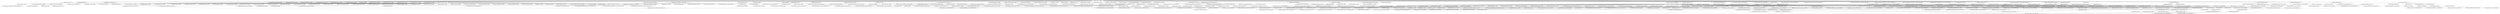 digraph codelibs__fess {
	"org.codelibs.fess:fess:war:15.0.0-SNAPSHOT" -> "org.lastaflute:lasta-di:jar:2.0.0:compile" ; 
	"org.codelibs.fess:fess:war:15.0.0-SNAPSHOT" -> "org.lastaflute:lastaflute:jar:2.0.0:compile" ; 
	"org.codelibs.fess:fess:war:15.0.0-SNAPSHOT" -> "org.lastaflute.html:lasta-taglib:jar:2.0.0:compile" ; 
	"org.codelibs.fess:fess:war:15.0.0-SNAPSHOT" -> "org.dbflute:dbflute-runtime:jar:1.2.9:compile" ; 
	"org.codelibs.fess:fess:war:15.0.0-SNAPSHOT" -> "jakarta.servlet.jsp.jstl:jakarta.servlet.jsp.jstl-api:jar:3.0.0:compile" ; 
	"org.codelibs.fess:fess:war:15.0.0-SNAPSHOT" -> "org.glassfish.web:jakarta.servlet.jsp.jstl:jar:3.0.1:compile" ; 
	"org.codelibs.fess:fess:war:15.0.0-SNAPSHOT" -> "jakarta.transaction:jakarta.transaction-api:jar:2.0.1:compile" ; 
	"org.codelibs.fess:fess:war:15.0.0-SNAPSHOT" -> "org.glassfish.jersey.core:jersey-common:jar:3.1.3:compile" ; 
	"org.codelibs.fess:fess:war:15.0.0-SNAPSHOT" -> "jakarta.activation:jakarta.activation-api:jar:1.2.2:compile" ; 
	"org.codelibs.fess:fess:war:15.0.0-SNAPSHOT" -> "com.sun.activation:jakarta.activation:jar:2.0.1:compile" ; 
	"org.codelibs.fess:fess:war:15.0.0-SNAPSHOT" -> "org.slf4j:slf4j-api:jar:1.7.36:compile" ; 
	"org.codelibs.fess:fess:war:15.0.0-SNAPSHOT" -> "org.apache.logging.log4j:log4j-api:jar:2.21.0:compile" ; 
	"org.codelibs.fess:fess:war:15.0.0-SNAPSHOT" -> "org.apache.logging.log4j:log4j-core:jar:2.21.0:compile" ; 
	"org.codelibs.fess:fess:war:15.0.0-SNAPSHOT" -> "org.apache.logging.log4j:log4j-jcl:jar:2.21.0:compile" ; 
	"org.codelibs.fess:fess:war:15.0.0-SNAPSHOT" -> "org.apache.logging.log4j:log4j-1.2-api:jar:2.21.0:compile" ; 
	"org.codelibs.fess:fess:war:15.0.0-SNAPSHOT" -> "org.apache.logging.log4j:log4j-slf4j-impl:jar:2.21.0:compile" ; 
	"org.codelibs.fess:fess:war:15.0.0-SNAPSHOT" -> "org.apache.logging.log4j:log4j-jul:jar:2.21.0:compile" ; 
	"org.codelibs.fess:fess:war:15.0.0-SNAPSHOT" -> "co.elastic.logging:log4j2-ecs-layout:jar:1.6.0:compile" ; 
	"org.codelibs.fess:fess:war:15.0.0-SNAPSHOT" -> "org.opensearch:opensearch:jar:3.0.0:compile" ; 
	"org.codelibs.fess:fess:war:15.0.0-SNAPSHOT" -> "org.codelibs.opensearch:opensearch-runner:jar:3.0.0.0-SNAPSHOT:compile" ; 
	"org.codelibs.fess:fess:war:15.0.0-SNAPSHOT" -> "org.codelibs.fesen.client:fesen-httpclient:jar:3.0.0-SNAPSHOT:compile" ; 
	"org.codelibs.fess:fess:war:15.0.0-SNAPSHOT" -> "org.ow2.asm:asm:jar:9.8:compile" ; 
	"org.codelibs.fess:fess:war:15.0.0-SNAPSHOT" -> "org.ow2.asm:asm-commons:jar:9.8:compile" ; 
	"org.codelibs.fess:fess:war:15.0.0-SNAPSHOT" -> "org.ow2.asm:asm-util:jar:9.8:compile" ; 
	"org.codelibs.fess:fess:war:15.0.0-SNAPSHOT" -> "com.google.guava:guava:jar:33.4.8-jre:compile" ; 
	"org.codelibs.fess:fess:war:15.0.0-SNAPSHOT" -> "com.google.oauth-client:google-oauth-client:jar:1.36.0:compile" ; 
	"org.codelibs.fess:fess:war:15.0.0-SNAPSHOT" -> "com.google.http-client:google-http-client:jar:1.44.2:compile" ; 
	"org.codelibs.fess:fess:war:15.0.0-SNAPSHOT" -> "com.google.http-client:google-http-client-jackson2:jar:1.44.2:compile" ; 
	"org.codelibs.fess:fess:war:15.0.0-SNAPSHOT" -> "com.google.http-client:google-http-client-xml:jar:1.44.2:compile" ; 
	"org.codelibs.fess:fess:war:15.0.0-SNAPSHOT" -> "org.codelibs:corelib:jar:0.6.0-SNAPSHOT:compile" ; 
	"org.codelibs.fess:fess:war:15.0.0-SNAPSHOT" -> "org.codelibs:sai:jar:0.2.0:compile" ; 
	"org.codelibs.fess:fess:war:15.0.0-SNAPSHOT" -> "org.codelibs:xpp3:jar:1.1.4c.0:compile" ; 
	"org.codelibs.fess:fess:war:15.0.0-SNAPSHOT" -> "org.codelibs:curl4j:jar:1.3.0-SNAPSHOT:compile" ; 
	"org.codelibs.fess:fess:war:15.0.0-SNAPSHOT" -> "org.codelibs:spnego:jar:1.2.0:compile" ; 
	"org.codelibs.fess:fess:war:15.0.0-SNAPSHOT" -> "commons-codec:commons-codec:jar:1.18.0:compile" ; 
	"org.codelibs.fess:fess:war:15.0.0-SNAPSHOT" -> "commons-io:commons-io:jar:2.19.0:compile" ; 
	"org.codelibs.fess:fess:war:15.0.0-SNAPSHOT" -> "org.apache.commons:commons-lang3:jar:3.17.0:compile" ; 
	"org.codelibs.fess:fess:war:15.0.0-SNAPSHOT" -> "com.ibm.icu:icu4j:jar:77.1:compile" ; 
	"org.codelibs.fess:fess:war:15.0.0-SNAPSHOT" -> "org.apache.tika:tika-langdetect-optimaize:jar:3.1.0:compile" ; 
	"org.codelibs.fess:fess:war:15.0.0-SNAPSHOT" -> "com.microsoft.azure:adal4j:jar:1.6.7:compile" ; 
	"org.codelibs.fess:fess:war:15.0.0-SNAPSHOT" -> "io.minio:minio:jar:8.5.17:compile" ; 
	"org.codelibs.fess:fess:war:15.0.0-SNAPSHOT" -> "com.squareup.okhttp3:okhttp:jar:4.12.0:compile" ; 
	"org.codelibs.fess:fess:war:15.0.0-SNAPSHOT" -> "org.codelibs:java-saml:jar:3.0.0-SNAPSHOT:compile" ; 
	"org.codelibs.fess:fess:war:15.0.0-SNAPSHOT" -> "org.bouncycastle:bcprov-jdk18on:jar:1.80:compile (scope not updated to compile)" ; 
	"org.codelibs.fess:fess:war:15.0.0-SNAPSHOT" -> "com.esotericsoftware:kryo:jar:5.6.2:compile" ; 
	"org.codelibs.fess:fess:war:15.0.0-SNAPSHOT" -> "org.codelibs.fess:fess-suggest:jar:15.0.0-SNAPSHOT:compile" ; 
	"org.codelibs.fess:fess:war:15.0.0-SNAPSHOT" -> "org.apache.commons:commons-fileupload2-jakarta-servlet6:jar:2.0.0-M2:compile" ; 
	"org.codelibs.fess:fess:war:15.0.0-SNAPSHOT" -> "org.lastaflute.job:lasta-job:jar:2.0.0:compile" ; 
	"org.codelibs.fess:fess:war:15.0.0-SNAPSHOT" -> "org.dbflute.mail:mailflute:jar:2.0.0:compile" ; 
	"org.codelibs.fess:fess:war:15.0.0-SNAPSHOT" -> "com.orangesignal:orangesignal-csv:jar:2.2.1:compile" ; 
	"org.codelibs.fess:fess:war:15.0.0-SNAPSHOT" -> "org.codelibs.fess:fess-crawler-lasta:jar:15.0.0-SNAPSHOT:compile" ; 
	"org.codelibs.fess:fess:war:15.0.0-SNAPSHOT" -> "org.codelibs.fess:fess-crawler-opensearch:jar:15.0.0-SNAPSHOT:compile" ; 
	"org.codelibs.fess:fess:war:15.0.0-SNAPSHOT" -> "org.codelibs.fess:fess-crawler-playwright:jar:15.0.0-SNAPSHOT:compile" ; 
	"org.codelibs.fess:fess:war:15.0.0-SNAPSHOT" -> "args4j:args4j:jar:2.33:compile" ; 
	"org.codelibs.fess:fess:war:15.0.0-SNAPSHOT" -> "com.fasterxml.jackson.core:jackson-core:jar:2.19.0:compile (scope not updated to compile)" ; 
	"org.codelibs.fess:fess:war:15.0.0-SNAPSHOT" -> "com.fasterxml.jackson.core:jackson-annotations:jar:2.19.0:compile (scope not updated to compile)" ; 
	"org.codelibs.fess:fess:war:15.0.0-SNAPSHOT" -> "com.fasterxml.jackson.core:jackson-databind:jar:2.19.0:compile (scope not updated to compile)" ; 
	"org.codelibs.fess:fess:war:15.0.0-SNAPSHOT" -> "com.fasterxml.jackson.dataformat:jackson-dataformat-cbor:jar:2.19.0:compile (scope not updated to compile)" ; 
	"org.codelibs.fess:fess:war:15.0.0-SNAPSHOT" -> "com.fasterxml.jackson.dataformat:jackson-dataformat-smile:jar:2.19.0:compile (scope not updated to compile)" ; 
	"org.codelibs.fess:fess:war:15.0.0-SNAPSHOT" -> "com.fasterxml.jackson.dataformat:jackson-dataformat-yaml:jar:2.19.0:compile (scope not updated to compile)" ; 
	"org.codelibs.fess:fess:war:15.0.0-SNAPSHOT" -> "com.github.jknack:handlebars:jar:4.4.0:compile" ; 
	"org.codelibs.fess:fess:war:15.0.0-SNAPSHOT" -> "org.dbflute.tomcat:tomcat-boot:jar:2.0.0:provided" ; 
	"org.codelibs.fess:fess:war:15.0.0-SNAPSHOT" -> "org.apache.tomcat.embed:tomcat-embed-core:jar:10.1.40:provided (scope not updated to provided)" ; 
	"org.codelibs.fess:fess:war:15.0.0-SNAPSHOT" -> "org.apache.tomcat.embed:tomcat-embed-jasper:jar:10.1.40:provided" ; 
	"org.codelibs.fess:fess:war:15.0.0-SNAPSHOT" -> "org.apache.groovy:groovy:jar:4.0.26:compile" ; 
	"org.codelibs.fess:fess:war:15.0.0-SNAPSHOT" -> "junit:junit:jar:4.13.2:test" ; 
	"org.codelibs.fess:fess:war:15.0.0-SNAPSHOT" -> "org.junit.jupiter:junit-jupiter-api:jar:5.12.2:test" ; 
	"org.codelibs.fess:fess:war:15.0.0-SNAPSHOT" -> "org.junit.jupiter:junit-jupiter-engine:jar:5.12.2:test" ; 
	"org.codelibs.fess:fess:war:15.0.0-SNAPSHOT" -> "org.junit.vintage:junit-vintage-engine:jar:5.12.2:test" ; 
	"org.codelibs.fess:fess:war:15.0.0-SNAPSHOT" -> "org.dbflute.utflute:utflute-lastaflute:jar:2.0.0:test" ; 
	"org.codelibs.fess:fess:war:15.0.0-SNAPSHOT" -> "io.rest-assured:rest-assured:jar:5.5.0:test" ; 
	"org.lastaflute:lasta-di:jar:2.0.0:compile" -> "org.javassist:javassist:jar:3.30.2-GA:compile" ; 
	"org.lastaflute:lasta-di:jar:2.0.0:compile" -> "(org.slf4j:slf4j-api:jar:1.7.36:compile - omitted for duplicate)" ; 
	"org.lastaflute:lastaflute:jar:2.0.0:compile" -> "(org.dbflute:dbflute-runtime:jar:1.2.8:compile - omitted for conflict with 1.2.9)" ; 
	"org.lastaflute:lastaflute:jar:2.0.0:compile" -> "(org.lastaflute:lasta-di:jar:2.0.0:compile - omitted for duplicate)" ; 
	"org.lastaflute:lastaflute:jar:2.0.0:compile" -> "org.hibernate.validator:hibernate-validator:jar:8.0.1.Final:compile" ; 
	"org.lastaflute:lastaflute:jar:2.0.0:compile" -> "com.google.code.gson:gson:jar:2.11.0:compile" ; 
	"org.lastaflute:lastaflute:jar:2.0.0:compile" -> "(org.dbflute.mail:mailflute:jar:2.0.0:compile - omitted for duplicate)" ; 
	"org.hibernate.validator:hibernate-validator:jar:8.0.1.Final:compile" -> "jakarta.validation:jakarta.validation-api:jar:3.0.2:compile" ; 
	"org.hibernate.validator:hibernate-validator:jar:8.0.1.Final:compile" -> "org.jboss.logging:jboss-logging:jar:3.4.3.Final:compile" ; 
	"org.hibernate.validator:hibernate-validator:jar:8.0.1.Final:compile" -> "com.fasterxml:classmate:jar:1.5.1:compile" ; 
	"com.google.code.gson:gson:jar:2.11.0:compile" -> "(com.google.errorprone:error_prone_annotations:jar:2.27.0:compile - omitted for conflict with 2.23.0)" ; 
	"org.lastaflute.html:lasta-taglib:jar:2.0.0:compile" -> "(org.lastaflute:lastaflute:jar:2.0.0:compile - omitted for duplicate)" ; 
	"org.dbflute:dbflute-runtime:jar:1.2.9:compile" -> "(org.slf4j:slf4j-api:jar:1.7.12:compile - omitted for conflict with 1.7.36)" ; 
	"org.glassfish.jersey.core:jersey-common:jar:3.1.3:compile" -> "jakarta.ws.rs:jakarta.ws.rs-api:jar:3.1.0:compile" ; 
	"org.glassfish.jersey.core:jersey-common:jar:3.1.3:compile" -> "jakarta.inject:jakarta.inject-api:jar:2.0.1:compile" ; 
	"org.glassfish.jersey.core:jersey-common:jar:3.1.3:compile" -> "org.glassfish.hk2:osgi-resource-locator:jar:1.0.3:compile" ; 
	"org.apache.logging.log4j:log4j-core:jar:2.21.0:compile" -> "(org.apache.logging.log4j:log4j-api:jar:2.21.0:compile - omitted for duplicate)" ; 
	"org.apache.logging.log4j:log4j-jcl:jar:2.21.0:compile" -> "(org.apache.logging.log4j:log4j-api:jar:2.21.0:compile - omitted for duplicate)" ; 
	"org.apache.logging.log4j:log4j-jcl:jar:2.21.0:compile" -> "commons-logging:commons-logging:jar:1.2:compile" ; 
	"org.apache.logging.log4j:log4j-1.2-api:jar:2.21.0:compile" -> "(org.apache.logging.log4j:log4j-api:jar:2.21.0:compile - omitted for duplicate)" ; 
	"org.apache.logging.log4j:log4j-slf4j-impl:jar:2.21.0:compile" -> "(org.apache.logging.log4j:log4j-api:jar:2.21.0:compile - omitted for duplicate)" ; 
	"org.apache.logging.log4j:log4j-slf4j-impl:jar:2.21.0:compile" -> "(org.slf4j:slf4j-api:jar:1.7.25:compile - omitted for conflict with 1.7.36)" ; 
	"org.apache.logging.log4j:log4j-slf4j-impl:jar:2.21.0:compile" -> "(org.apache.logging.log4j:log4j-core:jar:2.21.0:runtime - omitted for duplicate)" ; 
	"org.apache.logging.log4j:log4j-jul:jar:2.21.0:compile" -> "(org.apache.logging.log4j:log4j-api:jar:2.21.0:compile - omitted for duplicate)" ; 
	"co.elastic.logging:log4j2-ecs-layout:jar:1.6.0:compile" -> "co.elastic.logging:ecs-logging-core:jar:1.6.0:compile" ; 
	"org.opensearch:opensearch:jar:3.0.0:compile" -> "org.opensearch:opensearch-common:jar:3.0.0:compile" ; 
	"org.opensearch:opensearch:jar:3.0.0:compile" -> "org.opensearch:opensearch-core:jar:3.0.0:compile" ; 
	"org.opensearch:opensearch:jar:3.0.0:compile" -> "org.opensearch:opensearch-compress:jar:3.0.0:compile" ; 
	"org.opensearch:opensearch:jar:3.0.0:compile" -> "org.opensearch:opensearch-secure-sm:jar:3.0.0:compile" ; 
	"org.opensearch:opensearch:jar:3.0.0:compile" -> "org.opensearch:opensearch-x-content:jar:3.0.0:compile" ; 
	"org.opensearch:opensearch:jar:3.0.0:compile" -> "org.opensearch:opensearch-geo:jar:3.0.0:compile" ; 
	"org.opensearch:opensearch:jar:3.0.0:compile" -> "org.opensearch:opensearch-telemetry:jar:3.0.0:compile" ; 
	"org.opensearch:opensearch:jar:3.0.0:compile" -> "org.opensearch:opensearch-task-commons:jar:3.0.0:compile" ; 
	"org.opensearch:opensearch:jar:3.0.0:compile" -> "org.apache.lucene:lucene-core:jar:10.1.0:compile" ; 
	"org.opensearch:opensearch:jar:3.0.0:compile" -> "org.apache.lucene:lucene-analysis-common:jar:10.1.0:compile" ; 
	"org.opensearch:opensearch:jar:3.0.0:compile" -> "org.apache.lucene:lucene-backward-codecs:jar:10.1.0:compile" ; 
	"org.opensearch:opensearch:jar:3.0.0:compile" -> "org.apache.lucene:lucene-grouping:jar:10.1.0:compile" ; 
	"org.opensearch:opensearch:jar:3.0.0:compile" -> "org.apache.lucene:lucene-highlighter:jar:10.1.0:compile" ; 
	"org.opensearch:opensearch:jar:3.0.0:compile" -> "org.apache.lucene:lucene-join:jar:10.1.0:compile" ; 
	"org.opensearch:opensearch:jar:3.0.0:compile" -> "org.apache.lucene:lucene-memory:jar:10.1.0:compile" ; 
	"org.opensearch:opensearch:jar:3.0.0:compile" -> "org.apache.lucene:lucene-misc:jar:10.1.0:compile" ; 
	"org.opensearch:opensearch:jar:3.0.0:compile" -> "org.apache.lucene:lucene-queries:jar:10.1.0:compile" ; 
	"org.opensearch:opensearch:jar:3.0.0:compile" -> "org.apache.lucene:lucene-queryparser:jar:10.1.0:compile" ; 
	"org.opensearch:opensearch:jar:3.0.0:compile" -> "org.apache.lucene:lucene-sandbox:jar:10.1.0:compile" ; 
	"org.opensearch:opensearch:jar:3.0.0:compile" -> "org.apache.lucene:lucene-spatial-extras:jar:10.1.0:compile" ; 
	"org.opensearch:opensearch:jar:3.0.0:compile" -> "org.apache.lucene:lucene-spatial3d:jar:10.1.0:compile" ; 
	"org.opensearch:opensearch:jar:3.0.0:compile" -> "org.apache.lucene:lucene-suggest:jar:10.1.0:compile" ; 
	"org.opensearch:opensearch:jar:3.0.0:compile" -> "org.opensearch:opensearch-cli:jar:3.0.0:compile" ; 
	"org.opensearch:opensearch:jar:3.0.0:compile" -> "joda-time:joda-time:jar:2.12.7:compile" ; 
	"org.opensearch:opensearch:jar:3.0.0:compile" -> "com.tdunning:t-digest:jar:3.3:compile" ; 
	"org.opensearch:opensearch:jar:3.0.0:compile" -> "org.hdrhistogram:HdrHistogram:jar:2.2.2:compile" ; 
	"org.opensearch:opensearch:jar:3.0.0:compile" -> "(org.apache.logging.log4j:log4j-api:jar:2.21.0:compile - omitted for duplicate)" ; 
	"org.opensearch:opensearch:jar:3.0.0:compile" -> "(org.apache.logging.log4j:log4j-jul:jar:2.21.0:compile - omitted for duplicate)" ; 
	"org.opensearch:opensearch:jar:3.0.0:compile" -> "net.java.dev.jna:jna:jar:5.16.0:compile" ; 
	"org.opensearch:opensearch:jar:3.0.0:compile" -> "com.jcraft:jzlib:jar:1.1.3:compile" ; 
	"org.opensearch:opensearch:jar:3.0.0:compile" -> "io.projectreactor:reactor-core:jar:3.5.20:compile" ; 
	"org.opensearch:opensearch:jar:3.0.0:compile" -> "org.reactivestreams:reactive-streams:jar:1.0.4:compile" ; 
	"org.opensearch:opensearch:jar:3.0.0:compile" -> "com.google.protobuf:protobuf-java:jar:3.25.5:compile" ; 
	"org.opensearch:opensearch:jar:3.0.0:compile" -> "org.roaringbitmap:RoaringBitmap:jar:1.3.0:compile" ; 
	"org.opensearch:opensearch-core:jar:3.0.0:compile" -> "(org.opensearch:opensearch-common:jar:3.0.0:compile - omitted for duplicate)" ; 
	"org.opensearch:opensearch-core:jar:3.0.0:compile" -> "(com.fasterxml.jackson.core:jackson-core:jar:2.18.2:compile - omitted for conflict with 2.19.0)" ; 
	"org.opensearch:opensearch-core:jar:3.0.0:compile" -> "(org.apache.lucene:lucene-core:jar:10.1.0:compile - omitted for duplicate)" ; 
	"org.opensearch:opensearch-core:jar:3.0.0:compile" -> "(org.apache.logging.log4j:log4j-api:jar:2.21.0:compile - omitted for duplicate)" ; 
	"org.opensearch:opensearch-compress:jar:3.0.0:compile" -> "(org.opensearch:opensearch-common:jar:3.0.0:compile - omitted for duplicate)" ; 
	"org.opensearch:opensearch-compress:jar:3.0.0:compile" -> "(org.opensearch:opensearch-core:jar:3.0.0:compile - omitted for duplicate)" ; 
	"org.opensearch:opensearch-compress:jar:3.0.0:compile" -> "com.github.luben:zstd-jni:jar:1.5.6-1:compile" ; 
	"org.opensearch:opensearch-secure-sm:jar:3.0.0:compile" -> "org.opensearch:opensearch-agent-policy:jar:3.0.0:compile" ; 
	"org.opensearch:opensearch-x-content:jar:3.0.0:compile" -> "(org.opensearch:opensearch-common:jar:3.0.0:compile - omitted for duplicate)" ; 
	"org.opensearch:opensearch-x-content:jar:3.0.0:compile" -> "(org.opensearch:opensearch-core:jar:3.0.0:compile - omitted for duplicate)" ; 
	"org.opensearch:opensearch-x-content:jar:3.0.0:compile" -> "(org.yaml:snakeyaml:jar:2.1:compile - omitted for conflict with 2.4)" ; 
	"org.opensearch:opensearch-x-content:jar:3.0.0:compile" -> "(com.fasterxml.jackson.core:jackson-core:jar:2.18.2:compile - omitted for conflict with 2.19.0)" ; 
	"org.opensearch:opensearch-x-content:jar:3.0.0:compile" -> "(com.fasterxml.jackson.dataformat:jackson-dataformat-smile:jar:2.18.2:compile - omitted for conflict with 2.19.0)" ; 
	"org.opensearch:opensearch-x-content:jar:3.0.0:compile" -> "(com.fasterxml.jackson.dataformat:jackson-dataformat-yaml:jar:2.18.2:compile - omitted for conflict with 2.19.0)" ; 
	"org.opensearch:opensearch-x-content:jar:3.0.0:compile" -> "(com.fasterxml.jackson.dataformat:jackson-dataformat-cbor:jar:2.18.2:compile - omitted for conflict with 2.19.0)" ; 
	"org.opensearch:opensearch-telemetry:jar:3.0.0:compile" -> "(org.opensearch:opensearch-common:jar:3.0.0:compile - omitted for duplicate)" ; 
	"org.opensearch:opensearch-task-commons:jar:3.0.0:compile" -> "(org.opensearch:opensearch-common:jar:3.0.0:compile - omitted for duplicate)" ; 
	"org.opensearch:opensearch-cli:jar:3.0.0:compile" -> "net.sf.jopt-simple:jopt-simple:jar:5.0.4:compile" ; 
	"org.opensearch:opensearch-cli:jar:3.0.0:compile" -> "(org.opensearch:opensearch-common:jar:3.0.0:compile - omitted for duplicate)" ; 
	"org.codelibs.opensearch:opensearch-runner:jar:3.0.0.0-SNAPSHOT:compile" -> "(org.opensearch:opensearch:jar:3.0.0:compile - omitted for duplicate)" ; 
	"org.codelibs.opensearch:opensearch-runner:jar:3.0.0.0-SNAPSHOT:compile" -> "org.opensearch:opensearch-plugin-classloader:jar:3.0.0:compile" ; 
	"org.codelibs.opensearch:opensearch-runner:jar:3.0.0.0-SNAPSHOT:compile" -> "(args4j:args4j:jar:2.33:compile - omitted for duplicate)" ; 
	"org.codelibs.opensearch:opensearch-runner:jar:3.0.0.0-SNAPSHOT:compile" -> "(org.apache.logging.log4j:log4j-api:jar:2.21.0:compile - omitted for duplicate)" ; 
	"org.codelibs.opensearch:opensearch-runner:jar:3.0.0.0-SNAPSHOT:compile" -> "(org.apache.logging.log4j:log4j-core:jar:2.21.0:compile - omitted for duplicate)" ; 
	"org.codelibs.opensearch:opensearch-runner:jar:3.0.0.0-SNAPSHOT:compile" -> "(org.codelibs:curl4j:jar:1.2.8:compile - omitted for conflict with 1.3.0-SNAPSHOT)" ; 
	"org.codelibs.opensearch:opensearch-runner:jar:3.0.0.0-SNAPSHOT:compile" -> "org.locationtech.jts:jts-core:jar:1.15.0:compile" ; 
	"org.codelibs.opensearch:opensearch-runner:jar:3.0.0.0-SNAPSHOT:compile" -> "org.locationtech.spatial4j:spatial4j:jar:0.7:compile" ; 
	"org.codelibs.fesen.client:fesen-httpclient:jar:3.0.0-SNAPSHOT:compile" -> "(org.opensearch:opensearch:jar:3.0.0:compile - omitted for duplicate)" ; 
	"org.codelibs.fesen.client:fesen-httpclient:jar:3.0.0-SNAPSHOT:compile" -> "(org.codelibs:curl4j:jar:1.2.8:compile - omitted for conflict with 1.3.0-SNAPSHOT)" ; 
	"org.ow2.asm:asm-commons:jar:9.8:compile" -> "(org.ow2.asm:asm:jar:9.8:compile - omitted for duplicate)" ; 
	"org.ow2.asm:asm-commons:jar:9.8:compile" -> "org.ow2.asm:asm-tree:jar:9.8:compile" ; 
	"org.ow2.asm:asm-tree:jar:9.8:compile" -> "(org.ow2.asm:asm:jar:9.8:compile - omitted for duplicate)" ; 
	"org.ow2.asm:asm-util:jar:9.8:compile" -> "(org.ow2.asm:asm:jar:9.8:compile - omitted for duplicate)" ; 
	"org.ow2.asm:asm-util:jar:9.8:compile" -> "(org.ow2.asm:asm-tree:jar:9.8:compile - omitted for duplicate)" ; 
	"org.ow2.asm:asm-util:jar:9.8:compile" -> "org.ow2.asm:asm-analysis:jar:9.8:compile" ; 
	"org.ow2.asm:asm-analysis:jar:9.8:compile" -> "(org.ow2.asm:asm-tree:jar:9.8:compile - omitted for duplicate)" ; 
	"com.google.guava:guava:jar:33.4.8-jre:compile" -> "com.google.guava:failureaccess:jar:1.0.3:compile" ; 
	"com.google.guava:guava:jar:33.4.8-jre:compile" -> "com.google.guava:listenablefuture:jar:9999.0-empty-to-avoid-conflict-with-guava:compile" ; 
	"com.google.oauth-client:google-oauth-client:jar:1.36.0:compile" -> "(com.google.http-client:google-http-client:jar:1.43.3:compile - omitted for conflict with 1.44.2)" ; 
	"com.google.oauth-client:google-oauth-client:jar:1.36.0:compile" -> "com.google.http-client:google-http-client-gson:jar:1.43.3:compile" ; 
	"com.google.oauth-client:google-oauth-client:jar:1.36.0:compile" -> "(com.google.guava:guava:jar:31.1-android:compile - omitted for conflict with 33.4.8-jre)" ; 
	"com.google.http-client:google-http-client-gson:jar:1.43.3:compile" -> "(com.google.http-client:google-http-client:jar:1.43.3:compile - omitted for conflict with 1.44.2)" ; 
	"com.google.http-client:google-http-client-gson:jar:1.43.3:compile" -> "(com.google.code.gson:gson:jar:2.10.1:compile - omitted for conflict with 2.11.0)" ; 
	"com.google.http-client:google-http-client:jar:1.44.2:compile" -> "com.google.code.findbugs:jsr305:jar:3.0.2:compile" ; 
	"com.google.http-client:google-http-client:jar:1.44.2:compile" -> "com.google.errorprone:error_prone_annotations:jar:2.23.0:compile" ; 
	"com.google.http-client:google-http-client:jar:1.44.2:compile" -> "(com.google.guava:guava:jar:30.1.1-android:compile - omitted for conflict with 33.4.8-jre)" ; 
	"com.google.http-client:google-http-client:jar:1.44.2:compile" -> "com.google.j2objc:j2objc-annotations:jar:2.8:compile" ; 
	"com.google.http-client:google-http-client:jar:1.44.2:compile" -> "io.grpc:grpc-context:jar:1.60.1:compile" ; 
	"com.google.http-client:google-http-client:jar:1.44.2:compile" -> "io.opencensus:opencensus-api:jar:0.31.1:compile" ; 
	"com.google.http-client:google-http-client:jar:1.44.2:compile" -> "io.opencensus:opencensus-contrib-http-util:jar:0.31.1:compile" ; 
	"io.grpc:grpc-context:jar:1.60.1:compile" -> "io.grpc:grpc-api:jar:1.60.1:runtime" ; 
	"io.opencensus:opencensus-api:jar:0.31.1:compile" -> "(io.grpc:grpc-context:jar:1.27.2:compile - omitted for conflict with 1.60.1)" ; 
	"io.opencensus:opencensus-contrib-http-util:jar:0.31.1:compile" -> "(io.opencensus:opencensus-api:jar:0.31.1:compile - omitted for duplicate)" ; 
	"io.opencensus:opencensus-contrib-http-util:jar:0.31.1:compile" -> "(com.google.guava:guava:jar:29.0-android:compile - omitted for conflict with 33.4.8-jre)" ; 
	"com.google.http-client:google-http-client-jackson2:jar:1.44.2:compile" -> "(com.google.http-client:google-http-client:jar:1.44.2:compile - omitted for duplicate)" ; 
	"com.google.http-client:google-http-client-jackson2:jar:1.44.2:compile" -> "(com.fasterxml.jackson.core:jackson-core:jar:2.14.2:compile - omitted for conflict with 2.19.0)" ; 
	"com.google.http-client:google-http-client-xml:jar:1.44.2:compile" -> "(com.google.http-client:google-http-client:jar:1.44.2:compile - omitted for duplicate)" ; 
	"org.codelibs:sai:jar:0.2.0:compile" -> "(org.ow2.asm:asm-commons:jar:7.1:compile - omitted for conflict with 9.8)" ; 
	"org.codelibs:sai:jar:0.2.0:compile" -> "(org.ow2.asm:asm-util:jar:7.1:compile - omitted for conflict with 9.8)" ; 
	"org.codelibs:curl4j:jar:1.3.0-SNAPSHOT:compile" -> "(commons-io:commons-io:jar:2.19.0:compile - omitted for duplicate)" ; 
	"org.apache.tika:tika-langdetect-optimaize:jar:3.1.0:compile" -> "com.optimaize.languagedetector:language-detector:jar:0.6:compile" ; 
	"org.apache.tika:tika-langdetect-optimaize:jar:3.1.0:compile" -> "org.jetbrains:annotations:jar:26.0.2:compile" ; 
	"com.optimaize.languagedetector:language-detector:jar:0.6:compile" -> "net.arnx:jsonic:jar:1.2.11:compile" ; 
	"com.optimaize.languagedetector:language-detector:jar:0.6:compile" -> "(com.google.guava:guava:jar:18.0:compile - omitted for conflict with 33.4.8-jre)" ; 
	"com.optimaize.languagedetector:language-detector:jar:0.6:compile" -> "(org.slf4j:slf4j-api:jar:1.7.6:compile - omitted for conflict with 1.7.36)" ; 
	"com.microsoft.azure:adal4j:jar:1.6.7:compile" -> "com.nimbusds:oauth2-oidc-sdk:jar:9.4:compile" ; 
	"com.microsoft.azure:adal4j:jar:1.6.7:compile" -> "(com.google.code.gson:gson:jar:2.8.0:compile - omitted for conflict with 2.11.0)" ; 
	"com.microsoft.azure:adal4j:jar:1.6.7:compile" -> "(org.slf4j:slf4j-api:jar:1.7.21:compile - omitted for conflict with 1.7.36)" ; 
	"com.microsoft.azure:adal4j:jar:1.6.7:compile" -> "(commons-codec:commons-codec:jar:1.14:compile - omitted for conflict with 1.18.0)" ; 
	"com.microsoft.azure:adal4j:jar:1.6.7:compile" -> "(org.apache.commons:commons-lang3:jar:3.5:compile - omitted for conflict with 3.17.0)" ; 
	"com.nimbusds:oauth2-oidc-sdk:jar:9.4:compile" -> "com.nimbusds:content-type:jar:2.1:compile" ; 
	"com.nimbusds:oauth2-oidc-sdk:jar:9.4:compile" -> "net.minidev:json-smart:jar:2.4.2:compile" ; 
	"com.nimbusds:oauth2-oidc-sdk:jar:9.4:compile" -> "com.nimbusds:lang-tag:jar:1.5:compile" ; 
	"com.nimbusds:oauth2-oidc-sdk:jar:9.4:compile" -> "com.nimbusds:nimbus-jose-jwt:jar:9.8.1:compile" ; 
	"net.minidev:json-smart:jar:2.4.2:compile" -> "net.minidev:accessors-smart:jar:2.4.2:compile" ; 
	"net.minidev:accessors-smart:jar:2.4.2:compile" -> "(org.ow2.asm:asm:jar:8.0.1:compile - omitted for conflict with 9.8)" ; 
	"io.minio:minio:jar:8.5.17:compile" -> "com.carrotsearch.thirdparty:simple-xml-safe:jar:2.7.1:compile" ; 
	"io.minio:minio:jar:8.5.17:compile" -> "(com.google.guava:guava:jar:33.3.1-jre:compile - omitted for conflict with 33.4.8-jre)" ; 
	"io.minio:minio:jar:8.5.17:compile" -> "(com.squareup.okhttp3:okhttp:jar:4.12.0:compile - omitted for duplicate)" ; 
	"io.minio:minio:jar:8.5.17:compile" -> "(com.fasterxml.jackson.core:jackson-annotations:jar:2.18.0:compile - omitted for conflict with 2.19.0)" ; 
	"io.minio:minio:jar:8.5.17:compile" -> "(com.fasterxml.jackson.core:jackson-core:jar:2.18.0:compile - omitted for conflict with 2.19.0)" ; 
	"io.minio:minio:jar:8.5.17:compile" -> "(com.fasterxml.jackson.core:jackson-databind:jar:2.18.0:compile - omitted for conflict with 2.19.0)" ; 
	"io.minio:minio:jar:8.5.17:compile" -> "(org.bouncycastle:bcprov-jdk18on:jar:1.78.1:compile - omitted for conflict with 1.80)" ; 
	"io.minio:minio:jar:8.5.17:compile" -> "org.apache.commons:commons-compress:jar:1.27.1:compile" ; 
	"io.minio:minio:jar:8.5.17:compile" -> "(commons-codec:commons-codec:jar:1.17.1:compile - omitted for conflict with 1.18.0)" ; 
	"io.minio:minio:jar:8.5.17:compile" -> "org.xerial.snappy:snappy-java:jar:1.1.10.7:compile" ; 
	"org.apache.commons:commons-compress:jar:1.27.1:compile" -> "(commons-codec:commons-codec:jar:1.17.1:compile - omitted for conflict with 1.18.0)" ; 
	"org.apache.commons:commons-compress:jar:1.27.1:compile" -> "(commons-io:commons-io:jar:2.16.1:compile - omitted for conflict with 2.19.0)" ; 
	"org.apache.commons:commons-compress:jar:1.27.1:compile" -> "(org.apache.commons:commons-lang3:jar:3.16.0:compile - omitted for conflict with 3.17.0)" ; 
	"com.squareup.okhttp3:okhttp:jar:4.12.0:compile" -> "com.squareup.okio:okio:jar:3.6.0:compile" ; 
	"com.squareup.okhttp3:okhttp:jar:4.12.0:compile" -> "org.jetbrains.kotlin:kotlin-stdlib-jdk8:jar:1.8.21:compile" ; 
	"com.squareup.okio:okio:jar:3.6.0:compile" -> "com.squareup.okio:okio-jvm:jar:3.6.0:compile" ; 
	"com.squareup.okio:okio-jvm:jar:3.6.0:compile" -> "(org.jetbrains.kotlin:kotlin-stdlib-jdk8:jar:1.9.10:compile - omitted for conflict with 1.8.21)" ; 
	"com.squareup.okio:okio-jvm:jar:3.6.0:compile" -> "org.jetbrains.kotlin:kotlin-stdlib-common:jar:1.9.10:compile" ; 
	"org.jetbrains.kotlin:kotlin-stdlib-jdk8:jar:1.8.21:compile" -> "org.jetbrains.kotlin:kotlin-stdlib:jar:1.8.21:compile" ; 
	"org.jetbrains.kotlin:kotlin-stdlib-jdk8:jar:1.8.21:compile" -> "org.jetbrains.kotlin:kotlin-stdlib-jdk7:jar:1.8.21:compile" ; 
	"org.jetbrains.kotlin:kotlin-stdlib:jar:1.8.21:compile" -> "(org.jetbrains.kotlin:kotlin-stdlib-common:jar:1.8.21:compile - omitted for conflict with 1.9.10)" ; 
	"org.jetbrains.kotlin:kotlin-stdlib:jar:1.8.21:compile" -> "(org.jetbrains:annotations:jar:13.0:compile - omitted for conflict with 26.0.2)" ; 
	"org.jetbrains.kotlin:kotlin-stdlib-jdk7:jar:1.8.21:compile" -> "(org.jetbrains.kotlin:kotlin-stdlib:jar:1.8.21:compile - omitted for duplicate)" ; 
	"org.codelibs:java-saml:jar:3.0.0-SNAPSHOT:compile" -> "org.codelibs:java-saml-core:jar:3.0.0-SNAPSHOT:compile" ; 
	"org.codelibs:java-saml:jar:3.0.0-SNAPSHOT:compile" -> "(org.slf4j:slf4j-api:jar:1.7.36:compile - omitted for duplicate)" ; 
	"org.codelibs:java-saml:jar:3.0.0-SNAPSHOT:compile" -> "(org.codelibs:corelib:jar:0.5.5:compile - omitted for conflict with 0.6.0-SNAPSHOT)" ; 
	"org.codelibs:java-saml:jar:3.0.0-SNAPSHOT:compile" -> "org.apache.commons:commons-text:jar:1.11.0:compile" ; 
	"org.codelibs:java-saml:jar:3.0.0-SNAPSHOT:compile" -> "org.apache.santuario:xmlsec:jar:3.0.2:compile" ; 
	"org.codelibs:java-saml:jar:3.0.0-SNAPSHOT:compile" -> "(commons-codec:commons-codec:jar:1.16.0:compile - omitted for conflict with 1.18.0)" ; 
	"org.codelibs:java-saml-core:jar:3.0.0-SNAPSHOT:compile" -> "(org.slf4j:slf4j-api:jar:1.7.36:compile - omitted for duplicate)" ; 
	"org.codelibs:java-saml-core:jar:3.0.0-SNAPSHOT:compile" -> "(org.codelibs:corelib:jar:0.5.5:compile - omitted for conflict with 0.6.0-SNAPSHOT)" ; 
	"org.codelibs:java-saml-core:jar:3.0.0-SNAPSHOT:compile" -> "(org.apache.commons:commons-text:jar:1.11.0:compile - omitted for duplicate)" ; 
	"org.codelibs:java-saml-core:jar:3.0.0-SNAPSHOT:compile" -> "(org.apache.santuario:xmlsec:jar:4.0.1:compile - omitted for conflict with 3.0.2)" ; 
	"org.codelibs:java-saml-core:jar:3.0.0-SNAPSHOT:compile" -> "(commons-codec:commons-codec:jar:1.16.0:compile - omitted for conflict with 1.18.0)" ; 
	"org.apache.commons:commons-text:jar:1.11.0:compile" -> "(org.apache.commons:commons-lang3:jar:3.13.0:compile - omitted for conflict with 3.17.0)" ; 
	"org.apache.santuario:xmlsec:jar:3.0.2:compile" -> "(org.slf4j:slf4j-api:jar:2.0.7:compile - omitted for conflict with 1.7.36)" ; 
	"org.apache.santuario:xmlsec:jar:3.0.2:compile" -> "(commons-codec:commons-codec:jar:1.15:compile - omitted for conflict with 1.18.0)" ; 
	"org.apache.santuario:xmlsec:jar:3.0.2:compile" -> "com.fasterxml.woodstox:woodstox-core:jar:6.5.0:runtime" ; 
	"com.fasterxml.woodstox:woodstox-core:jar:6.5.0:runtime" -> "org.codehaus.woodstox:stax2-api:jar:4.2.1:runtime" ; 
	"com.esotericsoftware:kryo:jar:5.6.2:compile" -> "com.esotericsoftware:reflectasm:jar:1.11.9:compile" ; 
	"com.esotericsoftware:kryo:jar:5.6.2:compile" -> "org.objenesis:objenesis:jar:3.4:compile" ; 
	"com.esotericsoftware:kryo:jar:5.6.2:compile" -> "com.esotericsoftware:minlog:jar:1.3.1:compile" ; 
	"org.codelibs.fess:fess-suggest:jar:15.0.0-SNAPSHOT:compile" -> "(com.ibm.icu:icu4j:jar:77.1:compile - omitted for duplicate)" ; 
	"org.codelibs.fess:fess-suggest:jar:15.0.0-SNAPSHOT:compile" -> "(org.codelibs:corelib:jar:0.6.0-SNAPSHOT:compile - omitted for duplicate)" ; 
	"org.apache.commons:commons-fileupload2-jakarta-servlet6:jar:2.0.0-M2:compile" -> "org.apache.commons:commons-fileupload2-core:jar:2.0.0-M2:compile" ; 
	"org.apache.commons:commons-fileupload2-jakarta-servlet6:jar:2.0.0-M2:compile" -> "(commons-io:commons-io:jar:2.15.1:compile - omitted for conflict with 2.19.0)" ; 
	"org.apache.commons:commons-fileupload2-core:jar:2.0.0-M2:compile" -> "(commons-io:commons-io:jar:2.15.1:compile - omitted for conflict with 2.19.0)" ; 
	"org.lastaflute.job:lasta-job:jar:2.0.0:compile" -> "(org.lastaflute:lastaflute:jar:2.0.0:compile - omitted for duplicate)" ; 
	"org.lastaflute.job:lasta-job:jar:2.0.0:compile" -> "it.sauronsoftware.cron4j:cron4j:jar:2.2.5:compile" ; 
	"org.dbflute.mail:mailflute:jar:2.0.0:compile" -> "(org.dbflute:dbflute-runtime:jar:1.2.8:compile - omitted for conflict with 1.2.9)" ; 
	"org.dbflute.mail:mailflute:jar:2.0.0:compile" -> "com.sun.mail:jakarta.mail:jar:2.0.1:compile" ; 
	"com.sun.mail:jakarta.mail:jar:2.0.1:compile" -> "(com.sun.activation:jakarta.activation:jar:2.0.1:compile - omitted for duplicate)" ; 
	"org.codelibs.fess:fess-crawler-lasta:jar:15.0.0-SNAPSHOT:compile" -> "org.codelibs.fess:fess-crawler:jar:15.0.0-SNAPSHOT:compile" ; 
	"org.codelibs.fess:fess-crawler-lasta:jar:15.0.0-SNAPSHOT:compile" -> "(org.lastaflute:lasta-di:jar:2.0.0:compile - omitted for duplicate)" ; 
	"org.codelibs.fess:fess-crawler-lasta:jar:15.0.0-SNAPSHOT:compile" -> "(org.codelibs:sai:jar:0.2.0:compile - omitted for duplicate)" ; 
	"org.codelibs.fess:fess-crawler:jar:15.0.0-SNAPSHOT:compile" -> "(org.codelibs:corelib:jar:0.6.0-SNAPSHOT:compile - omitted for duplicate)" ; 
	"org.codelibs.fess:fess-crawler:jar:15.0.0-SNAPSHOT:compile" -> "(commons-codec:commons-codec:jar:1.18.0:compile - omitted for duplicate)" ; 
	"org.codelibs.fess:fess-crawler:jar:15.0.0-SNAPSHOT:compile" -> "(commons-io:commons-io:jar:2.19.0:compile - omitted for duplicate)" ; 
	"org.codelibs.fess:fess-crawler:jar:15.0.0-SNAPSHOT:compile" -> "(org.apache.commons:commons-lang3:jar:3.17.0:compile - omitted for duplicate)" ; 
	"org.codelibs.fess:fess-crawler:jar:15.0.0-SNAPSHOT:compile" -> "(org.apache.commons:commons-text:jar:1.13.1:compile - omitted for conflict with 1.11.0)" ; 
	"org.codelibs.fess:fess-crawler:jar:15.0.0-SNAPSHOT:compile" -> "commons-net:commons-net:jar:3.11.1:compile" ; 
	"org.codelibs.fess:fess-crawler:jar:15.0.0-SNAPSHOT:compile" -> "(org.apache.commons:commons-pool2:jar:2.12.1:compile - omitted for duplicate)" ; 
	"org.codelibs.fess:fess-crawler:jar:15.0.0-SNAPSHOT:compile" -> "(com.google.guava:guava:jar:33.4.8-jre:compile - omitted for duplicate)" ; 
	"org.codelibs.fess:fess-crawler:jar:15.0.0-SNAPSHOT:compile" -> "org.apache.httpcomponents:httpcore:jar:4.4.16:compile" ; 
	"org.codelibs.fess:fess-crawler:jar:15.0.0-SNAPSHOT:compile" -> "(org.apache.httpcomponents:httpclient:jar:4.5.14:compile - omitted for conflict with 4.5.13)" ; 
	"org.codelibs.fess:fess-crawler:jar:15.0.0-SNAPSHOT:compile" -> "org.apache.httpcomponents:httpclient-cache:jar:4.5.14:compile" ; 
	"org.codelibs.fess:fess-crawler:jar:15.0.0-SNAPSHOT:compile" -> "org.codelibs:nekohtml:jar:2.1.3:compile" ; 
	"org.codelibs.fess:fess-crawler:jar:15.0.0-SNAPSHOT:compile" -> "(org.slf4j:slf4j-api:jar:1.7.36:compile - omitted for duplicate)" ; 
	"org.codelibs.fess:fess-crawler:jar:15.0.0-SNAPSHOT:compile" -> "(com.fasterxml.jackson.core:jackson-databind:jar:2.19.0:compile - omitted for duplicate)" ; 
	"org.codelibs.fess:fess-crawler:jar:15.0.0-SNAPSHOT:compile" -> "org.apache.tika:tika-core:jar:3.1.0:compile" ; 
	"org.codelibs.fess:fess-crawler:jar:15.0.0-SNAPSHOT:compile" -> "org.apache.tika:tika-parser-apple-module:jar:3.1.0:compile" ; 
	"org.codelibs.fess:fess-crawler:jar:15.0.0-SNAPSHOT:compile" -> "org.apache.tika:tika-parser-audiovideo-module:jar:3.1.0:compile" ; 
	"org.codelibs.fess:fess-crawler:jar:15.0.0-SNAPSHOT:compile" -> "org.apache.tika:tika-parser-cad-module:jar:3.1.0:compile" ; 
	"org.codelibs.fess:fess-crawler:jar:15.0.0-SNAPSHOT:compile" -> "org.apache.tika:tika-parser-code-module:jar:3.1.0:compile" ; 
	"org.codelibs.fess:fess-crawler:jar:15.0.0-SNAPSHOT:compile" -> "org.apache.tika:tika-parser-crypto-module:jar:3.1.0:compile" ; 
	"org.codelibs.fess:fess-crawler:jar:15.0.0-SNAPSHOT:compile" -> "org.apache.tika:tika-parser-digest-commons:jar:3.1.0:compile" ; 
	"org.codelibs.fess:fess-crawler:jar:15.0.0-SNAPSHOT:compile" -> "org.apache.tika:tika-parser-font-module:jar:3.1.0:compile" ; 
	"org.codelibs.fess:fess-crawler:jar:15.0.0-SNAPSHOT:compile" -> "org.apache.tika:tika-parser-html-module:jar:3.1.0:compile" ; 
	"org.codelibs.fess:fess-crawler:jar:15.0.0-SNAPSHOT:compile" -> "org.apache.tika:tika-parser-image-module:jar:3.1.0:compile" ; 
	"org.codelibs.fess:fess-crawler:jar:15.0.0-SNAPSHOT:compile" -> "org.apache.tika:tika-parser-mail-module:jar:3.1.0:compile" ; 
	"org.codelibs.fess:fess-crawler:jar:15.0.0-SNAPSHOT:compile" -> "org.apache.tika:tika-parser-microsoft-module:jar:3.1.0:compile" ; 
	"org.codelibs.fess:fess-crawler:jar:15.0.0-SNAPSHOT:compile" -> "org.apache.tika:tika-parser-miscoffice-module:jar:3.1.0:compile" ; 
	"org.codelibs.fess:fess-crawler:jar:15.0.0-SNAPSHOT:compile" -> "org.apache.tika:tika-parser-news-module:jar:3.1.0:compile" ; 
	"org.codelibs.fess:fess-crawler:jar:15.0.0-SNAPSHOT:compile" -> "org.apache.tika:tika-parser-ocr-module:jar:3.1.0:compile" ; 
	"org.codelibs.fess:fess-crawler:jar:15.0.0-SNAPSHOT:compile" -> "org.apache.tika:tika-parser-pdf-module:jar:3.1.0:compile" ; 
	"org.codelibs.fess:fess-crawler:jar:15.0.0-SNAPSHOT:compile" -> "org.apache.tika:tika-parser-pkg-module:jar:3.1.0:compile" ; 
	"org.codelibs.fess:fess-crawler:jar:15.0.0-SNAPSHOT:compile" -> "org.apache.tika:tika-parser-text-module:jar:3.1.0:compile" ; 
	"org.codelibs.fess:fess-crawler:jar:15.0.0-SNAPSHOT:compile" -> "org.apache.tika:tika-parser-xml-module:jar:3.1.0:compile" ; 
	"org.codelibs.fess:fess-crawler:jar:15.0.0-SNAPSHOT:compile" -> "org.codelibs:jhighlight:jar:1.1.0:compile" ; 
	"org.codelibs.fess:fess-crawler:jar:15.0.0-SNAPSHOT:compile" -> "org.apache.poi:poi:jar:5.4.0:compile" ; 
	"org.codelibs.fess:fess-crawler:jar:15.0.0-SNAPSHOT:compile" -> "org.apache.poi:poi-ooxml:jar:5.4.0:compile" ; 
	"org.codelibs.fess:fess-crawler:jar:15.0.0-SNAPSHOT:compile" -> "org.apache.poi:poi-scratchpad:jar:5.4.0:compile" ; 
	"org.codelibs.fess:fess-crawler:jar:15.0.0-SNAPSHOT:compile" -> "org.apache.pdfbox:pdfbox:jar:3.0.4:compile" ; 
	"org.codelibs.fess:fess-crawler:jar:15.0.0-SNAPSHOT:compile" -> "org.apache.pdfbox:pdfbox-tools:jar:3.0.4:compile" ; 
	"org.codelibs.fess:fess-crawler:jar:15.0.0-SNAPSHOT:compile" -> "org.apache.pdfbox:fontbox:jar:3.0.4:compile" ; 
	"org.codelibs.fess:fess-crawler:jar:15.0.0-SNAPSHOT:compile" -> "org.codelibs:jcifs:jar:2.1.40-SNAPSHOT:compile" ; 
	"org.codelibs.fess:fess-crawler:jar:15.0.0-SNAPSHOT:compile" -> "jp.gr.java_conf.dangan:jlha:jar:0.06-05:compile" ; 
	"org.codelibs.fess:fess-crawler:jar:15.0.0-SNAPSHOT:compile" -> "org.jodconverter:jodconverter-local:jar:4.4.7:compile" ; 
	"org.codelibs.fess:fess-crawler:jar:15.0.0-SNAPSHOT:compile" -> "(com.sun.mail:jakarta.mail:jar:2.0.1:compile - omitted for duplicate)" ; 
	"org.codelibs.fess:fess-crawler:jar:15.0.0-SNAPSHOT:compile" -> "org.apache.pdfbox:jbig2-imageio:jar:3.0.4:compile" ; 
	"org.codelibs.fess:fess-crawler:jar:15.0.0-SNAPSHOT:compile" -> "com.github.jai-imageio:jai-imageio-core:jar:1.4.0:compile" ; 
	"org.codelibs.fess:fess-crawler:jar:15.0.0-SNAPSHOT:compile" -> "com.github.jai-imageio:jai-imageio-jpeg2000:jar:1.4.0:compile" ; 
	"org.codelibs.fess:fess-crawler:jar:15.0.0-SNAPSHOT:compile" -> "(io.minio:minio:jar:8.5.17:compile - omitted for duplicate)" ; 
	"org.apache.httpcomponents:httpclient-cache:jar:4.5.14:compile" -> "(org.apache.httpcomponents:httpclient:jar:4.5.14:compile - omitted for conflict with 4.5.13)" ; 
	"org.apache.httpcomponents:httpclient-cache:jar:4.5.14:compile" -> "(commons-logging:commons-logging:jar:1.2:compile - omitted for duplicate)" ; 
	"org.apache.tika:tika-core:jar:3.1.0:compile" -> "(org.slf4j:slf4j-api:jar:2.0.16:compile - omitted for conflict with 1.7.36)" ; 
	"org.apache.tika:tika-core:jar:3.1.0:compile" -> "(commons-io:commons-io:jar:2.18.0:compile - omitted for conflict with 2.19.0)" ; 
	"org.apache.tika:tika-parser-apple-module:jar:3.1.0:compile" -> "org.apache.tika:tika-parser-zip-commons:jar:3.1.0:compile" ; 
	"org.apache.tika:tika-parser-apple-module:jar:3.1.0:compile" -> "com.googlecode.plist:dd-plist:jar:1.28:compile" ; 
	"org.apache.tika:tika-parser-zip-commons:jar:3.1.0:compile" -> "(org.apache.commons:commons-compress:jar:1.27.1:compile - omitted for duplicate)" ; 
	"org.apache.tika:tika-parser-audiovideo-module:jar:3.1.0:compile" -> "com.drewnoakes:metadata-extractor:jar:2.19.0:compile" ; 
	"com.drewnoakes:metadata-extractor:jar:2.19.0:compile" -> "com.adobe.xmp:xmpcore:jar:6.1.11:compile" ; 
	"org.apache.tika:tika-parser-cad-module:jar:3.1.0:compile" -> "(org.apache.tika:tika-parser-microsoft-module:jar:3.1.0:compile - omitted for duplicate)" ; 
	"org.apache.tika:tika-parser-cad-module:jar:3.1.0:compile" -> "(com.fasterxml.jackson.core:jackson-core:jar:2.18.2:compile - omitted for conflict with 2.19.0)" ; 
	"org.apache.tika:tika-parser-cad-module:jar:3.1.0:compile" -> "(com.fasterxml.jackson.core:jackson-databind:jar:2.18.2:compile - omitted for conflict with 2.19.0)" ; 
	"org.apache.tika:tika-parser-code-module:jar:3.1.0:compile" -> "(org.apache.tika:tika-parser-text-module:jar:3.1.0:compile - omitted for duplicate)" ; 
	"org.apache.tika:tika-parser-code-module:jar:3.1.0:compile" -> "(org.codelibs:jhighlight:jar:1.1.0:compile - omitted for duplicate)" ; 
	"org.apache.tika:tika-parser-code-module:jar:3.1.0:compile" -> "org.jsoup:jsoup:jar:1.18.3:compile" ; 
	"org.apache.tika:tika-parser-code-module:jar:3.1.0:compile" -> "(org.ow2.asm:asm:jar:9.7.1:compile - omitted for conflict with 9.8)" ; 
	"org.apache.tika:tika-parser-code-module:jar:3.1.0:compile" -> "(org.apache.commons:commons-lang3:jar:3.17.0:compile - omitted for duplicate)" ; 
	"org.apache.tika:tika-parser-code-module:jar:3.1.0:compile" -> "com.epam:parso:jar:2.0.14:compile" ; 
	"org.apache.tika:tika-parser-code-module:jar:3.1.0:compile" -> "org.tallison:jmatio:jar:1.5:compile" ; 
	"com.epam:parso:jar:2.0.14:compile" -> "(org.slf4j:slf4j-api:jar:1.7.5:compile - omitted for conflict with 1.7.36)" ; 
	"org.tallison:jmatio:jar:1.5:compile" -> "(org.slf4j:slf4j-api:jar:1.7.25:compile - omitted for conflict with 1.7.36)" ; 
	"org.apache.tika:tika-parser-crypto-module:jar:3.1.0:compile" -> "org.bouncycastle:bcjmail-jdk18on:jar:1.80:compile" ; 
	"org.apache.tika:tika-parser-crypto-module:jar:3.1.0:compile" -> "(org.bouncycastle:bcprov-jdk18on:jar:1.80:compile - omitted for duplicate)" ; 
	"org.bouncycastle:bcjmail-jdk18on:jar:1.80:compile" -> "org.bouncycastle:bcpkix-jdk18on:jar:1.80:compile" ; 
	"org.bouncycastle:bcpkix-jdk18on:jar:1.80:compile" -> "org.bouncycastle:bcutil-jdk18on:jar:1.80:compile" ; 
	"org.bouncycastle:bcutil-jdk18on:jar:1.80:compile" -> "(org.bouncycastle:bcprov-jdk18on:jar:1.80:compile - omitted for duplicate)" ; 
	"org.apache.tika:tika-parser-digest-commons:jar:3.1.0:compile" -> "(commons-codec:commons-codec:jar:1.18.0:compile - omitted for duplicate)" ; 
	"org.apache.tika:tika-parser-digest-commons:jar:3.1.0:compile" -> "(org.bouncycastle:bcjmail-jdk18on:jar:1.80:compile - omitted for duplicate)" ; 
	"org.apache.tika:tika-parser-digest-commons:jar:3.1.0:compile" -> "(org.bouncycastle:bcprov-jdk18on:jar:1.80:compile - omitted for duplicate)" ; 
	"org.apache.tika:tika-parser-font-module:jar:3.1.0:compile" -> "(org.apache.pdfbox:fontbox:jar:3.0.4:compile - omitted for duplicate)" ; 
	"org.apache.tika:tika-parser-html-module:jar:3.1.0:compile" -> "(org.jsoup:jsoup:jar:1.18.3:compile - omitted for duplicate)" ; 
	"org.apache.tika:tika-parser-html-module:jar:3.1.0:compile" -> "(commons-codec:commons-codec:jar:1.18.0:compile - omitted for duplicate)" ; 
	"org.apache.tika:tika-parser-image-module:jar:3.1.0:compile" -> "(com.drewnoakes:metadata-extractor:jar:2.19.0:compile - omitted for duplicate)" ; 
	"org.apache.tika:tika-parser-image-module:jar:3.1.0:compile" -> "org.apache.tika:tika-parser-xmp-commons:jar:3.1.0:compile" ; 
	"org.apache.tika:tika-parser-image-module:jar:3.1.0:compile" -> "(com.github.jai-imageio:jai-imageio-core:jar:1.4.0:compile - omitted for duplicate)" ; 
	"org.apache.tika:tika-parser-image-module:jar:3.1.0:compile" -> "(org.apache.pdfbox:jbig2-imageio:jar:3.0.4:compile - omitted for duplicate)" ; 
	"org.apache.tika:tika-parser-xmp-commons:jar:3.1.0:compile" -> "(org.apache.pdfbox:jempbox:jar:1.8.17:compile - omitted for duplicate)" ; 
	"org.apache.tika:tika-parser-xmp-commons:jar:3.1.0:compile" -> "org.apache.pdfbox:xmpbox:jar:3.0.4:compile" ; 
	"org.apache.pdfbox:xmpbox:jar:3.0.4:compile" -> "(commons-logging:commons-logging:jar:1.3.4:compile - omitted for conflict with 1.2)" ; 
	"org.apache.tika:tika-parser-mail-module:jar:3.1.0:compile" -> "org.apache.tika:tika-parser-mail-commons:jar:3.1.0:compile" ; 
	"org.apache.tika:tika-parser-mail-module:jar:3.1.0:compile" -> "(org.apache.tika:tika-parser-text-module:jar:3.1.0:compile - omitted for duplicate)" ; 
	"org.apache.tika:tika-parser-mail-module:jar:3.1.0:compile" -> "(org.apache.tika:tika-parser-html-module:jar:3.1.0:compile - omitted for duplicate)" ; 
	"org.apache.tika:tika-parser-mail-commons:jar:3.1.0:compile" -> "org.apache.james:apache-mime4j-core:jar:0.8.12:compile" ; 
	"org.apache.tika:tika-parser-mail-commons:jar:3.1.0:compile" -> "org.apache.james:apache-mime4j-dom:jar:0.8.12:compile" ; 
	"org.apache.james:apache-mime4j-core:jar:0.8.12:compile" -> "(commons-io:commons-io:jar:2.17.0:compile - omitted for conflict with 2.19.0)" ; 
	"org.apache.james:apache-mime4j-dom:jar:0.8.12:compile" -> "(org.apache.james:apache-mime4j-core:jar:0.8.12:compile - omitted for duplicate)" ; 
	"org.apache.james:apache-mime4j-dom:jar:0.8.12:compile" -> "(commons-io:commons-io:jar:2.17.0:compile - omitted for conflict with 2.19.0)" ; 
	"org.apache.tika:tika-parser-microsoft-module:jar:3.1.0:compile" -> "(org.slf4j:slf4j-api:jar:2.0.16:compile - omitted for conflict with 1.7.36)" ; 
	"org.apache.tika:tika-parser-microsoft-module:jar:3.1.0:compile" -> "(org.apache.tika:tika-parser-html-module:jar:3.1.0:compile - omitted for duplicate)" ; 
	"org.apache.tika:tika-parser-microsoft-module:jar:3.1.0:compile" -> "(org.apache.tika:tika-parser-text-module:jar:3.1.0:compile - omitted for duplicate)" ; 
	"org.apache.tika:tika-parser-microsoft-module:jar:3.1.0:compile" -> "(org.apache.tika:tika-parser-xml-module:jar:3.1.0:compile - omitted for duplicate)" ; 
	"org.apache.tika:tika-parser-microsoft-module:jar:3.1.0:compile" -> "(org.apache.tika:tika-parser-mail-commons:jar:3.1.0:compile - omitted for duplicate)" ; 
	"org.apache.tika:tika-parser-microsoft-module:jar:3.1.0:compile" -> "com.pff:java-libpst:jar:0.9.3:compile" ; 
	"org.apache.tika:tika-parser-microsoft-module:jar:3.1.0:compile" -> "(org.apache.tika:tika-parser-zip-commons:jar:3.1.0:compile - omitted for duplicate)" ; 
	"org.apache.tika:tika-parser-microsoft-module:jar:3.1.0:compile" -> "(commons-codec:commons-codec:jar:1.18.0:compile - omitted for duplicate)" ; 
	"org.apache.tika:tika-parser-microsoft-module:jar:3.1.0:compile" -> "(org.apache.commons:commons-lang3:jar:3.17.0:compile - omitted for duplicate)" ; 
	"org.apache.tika:tika-parser-microsoft-module:jar:3.1.0:compile" -> "(org.apache.poi:poi:jar:5.4.0:compile - omitted for duplicate)" ; 
	"org.apache.tika:tika-parser-microsoft-module:jar:3.1.0:compile" -> "(org.apache.poi:poi-scratchpad:jar:5.4.0:compile - omitted for duplicate)" ; 
	"org.apache.tika:tika-parser-microsoft-module:jar:3.1.0:compile" -> "(org.apache.poi:poi-ooxml:jar:5.4.0:compile - omitted for duplicate)" ; 
	"org.apache.tika:tika-parser-microsoft-module:jar:3.1.0:compile" -> "(commons-logging:commons-logging:jar:1.3.4:compile - omitted for conflict with 1.2)" ; 
	"org.apache.tika:tika-parser-microsoft-module:jar:3.1.0:compile" -> "com.healthmarketscience.jackcess:jackcess:jar:4.0.8:compile" ; 
	"org.apache.tika:tika-parser-microsoft-module:jar:3.1.0:compile" -> "com.healthmarketscience.jackcess:jackcess-encrypt:jar:4.0.2:compile" ; 
	"org.apache.tika:tika-parser-microsoft-module:jar:3.1.0:compile" -> "(org.bouncycastle:bcjmail-jdk18on:jar:1.80:compile - omitted for duplicate)" ; 
	"org.apache.tika:tika-parser-microsoft-module:jar:3.1.0:compile" -> "(org.bouncycastle:bcprov-jdk18on:jar:1.80:compile - omitted for duplicate)" ; 
	"com.healthmarketscience.jackcess:jackcess:jar:4.0.8:compile" -> "(org.apache.commons:commons-lang3:jar:3.10:compile - omitted for conflict with 3.17.0)" ; 
	"com.healthmarketscience.jackcess:jackcess:jar:4.0.8:compile" -> "(commons-logging:commons-logging:jar:1.2:compile - omitted for duplicate)" ; 
	"com.healthmarketscience.jackcess:jackcess-encrypt:jar:4.0.2:compile" -> "(com.healthmarketscience.jackcess:jackcess:jar:4.0.0:compile - omitted for conflict with 4.0.8)" ; 
	"com.healthmarketscience.jackcess:jackcess-encrypt:jar:4.0.2:compile" -> "(org.bouncycastle:bcprov-jdk18on:jar:1.72:compile - omitted for conflict with 1.80)" ; 
	"org.apache.tika:tika-parser-miscoffice-module:jar:3.1.0:compile" -> "(org.apache.tika:tika-parser-zip-commons:jar:3.1.0:compile - omitted for duplicate)" ; 
	"org.apache.tika:tika-parser-miscoffice-module:jar:3.1.0:compile" -> "(org.apache.tika:tika-parser-text-module:jar:3.1.0:compile - omitted for duplicate)" ; 
	"org.apache.tika:tika-parser-miscoffice-module:jar:3.1.0:compile" -> "(org.apache.tika:tika-parser-xml-module:jar:3.1.0:compile - omitted for duplicate)" ; 
	"org.apache.tika:tika-parser-miscoffice-module:jar:3.1.0:compile" -> "(org.apache.commons:commons-lang3:jar:3.17.0:compile - omitted for duplicate)" ; 
	"org.apache.tika:tika-parser-miscoffice-module:jar:3.1.0:compile" -> "org.apache.commons:commons-collections4:jar:4.4:compile" ; 
	"org.apache.tika:tika-parser-miscoffice-module:jar:3.1.0:compile" -> "(org.apache.poi:poi:jar:5.4.0:compile - omitted for duplicate)" ; 
	"org.apache.tika:tika-parser-miscoffice-module:jar:3.1.0:compile" -> "(commons-codec:commons-codec:jar:1.18.0:compile - omitted for duplicate)" ; 
	"org.apache.tika:tika-parser-miscoffice-module:jar:3.1.0:compile" -> "org.glassfish.jaxb:jaxb-runtime:jar:4.0.5:compile" ; 
	"org.apache.tika:tika-parser-miscoffice-module:jar:3.1.0:compile" -> "(org.apache.tika:tika-parser-xmp-commons:jar:3.1.0:compile - omitted for duplicate)" ; 
	"org.glassfish.jaxb:jaxb-runtime:jar:4.0.5:compile" -> "org.glassfish.jaxb:jaxb-core:jar:4.0.5:compile" ; 
	"org.glassfish.jaxb:jaxb-core:jar:4.0.5:compile" -> "jakarta.xml.bind:jakarta.xml.bind-api:jar:4.0.2:compile" ; 
	"org.glassfish.jaxb:jaxb-core:jar:4.0.5:compile" -> "(jakarta.activation:jakarta.activation-api:jar:2.1.3:compile - omitted for conflict with 1.2.2)" ; 
	"org.glassfish.jaxb:jaxb-core:jar:4.0.5:compile" -> "org.eclipse.angus:angus-activation:jar:2.0.2:runtime" ; 
	"org.glassfish.jaxb:jaxb-core:jar:4.0.5:compile" -> "org.glassfish.jaxb:txw2:jar:4.0.5:compile" ; 
	"org.glassfish.jaxb:jaxb-core:jar:4.0.5:compile" -> "com.sun.istack:istack-commons-runtime:jar:4.1.2:compile" ; 
	"jakarta.xml.bind:jakarta.xml.bind-api:jar:4.0.2:compile" -> "(jakarta.activation:jakarta.activation-api:jar:2.1.3:compile - omitted for conflict with 1.2.2)" ; 
	"org.eclipse.angus:angus-activation:jar:2.0.2:runtime" -> "(jakarta.activation:jakarta.activation-api:jar:2.1.3:runtime - omitted for conflict with 1.2.2)" ; 
	"org.apache.tika:tika-parser-news-module:jar:3.1.0:compile" -> "com.rometools:rome:jar:2.1.0:compile" ; 
	"org.apache.tika:tika-parser-news-module:jar:3.1.0:compile" -> "(org.slf4j:slf4j-api:jar:2.0.16:compile - omitted for conflict with 1.7.36)" ; 
	"com.rometools:rome:jar:2.1.0:compile" -> "com.rometools:rome-utils:jar:2.1.0:compile" ; 
	"com.rometools:rome:jar:2.1.0:compile" -> "org.jdom:jdom2:jar:2.0.6.1:compile" ; 
	"com.rometools:rome:jar:2.1.0:compile" -> "(org.slf4j:slf4j-api:jar:2.0.6:compile - omitted for conflict with 1.7.36)" ; 
	"com.rometools:rome-utils:jar:2.1.0:compile" -> "(org.slf4j:slf4j-api:jar:2.0.6:compile - omitted for conflict with 1.7.36)" ; 
	"org.apache.tika:tika-parser-ocr-module:jar:3.1.0:compile" -> "(org.apache.commons:commons-lang3:jar:3.17.0:compile - omitted for duplicate)" ; 
	"org.apache.tika:tika-parser-ocr-module:jar:3.1.0:compile" -> "org.apache.commons:commons-exec:jar:1.4.0:compile" ; 
	"org.apache.tika:tika-parser-pdf-module:jar:3.1.0:compile" -> "(org.apache.tika:tika-parser-xmp-commons:jar:3.1.0:compile - omitted for duplicate)" ; 
	"org.apache.tika:tika-parser-pdf-module:jar:3.1.0:compile" -> "(org.apache.pdfbox:pdfbox:jar:3.0.4:compile - omitted for duplicate)" ; 
	"org.apache.tika:tika-parser-pdf-module:jar:3.1.0:compile" -> "(org.apache.pdfbox:pdfbox-tools:jar:3.0.4:compile - omitted for duplicate)" ; 
	"org.apache.tika:tika-parser-pdf-module:jar:3.1.0:compile" -> "org.apache.pdfbox:jempbox:jar:1.8.17:compile" ; 
	"org.apache.tika:tika-parser-pdf-module:jar:3.1.0:compile" -> "(org.bouncycastle:bcjmail-jdk18on:jar:1.80:compile - omitted for duplicate)" ; 
	"org.apache.tika:tika-parser-pdf-module:jar:3.1.0:compile" -> "(org.bouncycastle:bcprov-jdk18on:jar:1.80:compile - omitted for duplicate)" ; 
	"org.apache.tika:tika-parser-pdf-module:jar:3.1.0:compile" -> "(org.glassfish.jaxb:jaxb-runtime:jar:4.0.5:compile - omitted for duplicate)" ; 
	"org.apache.tika:tika-parser-pkg-module:jar:3.1.0:compile" -> "org.tukaani:xz:jar:1.10:compile" ; 
	"org.apache.tika:tika-parser-pkg-module:jar:3.1.0:compile" -> "org.brotli:dec:jar:0.1.2:compile" ; 
	"org.apache.tika:tika-parser-pkg-module:jar:3.1.0:compile" -> "(org.apache.tika:tika-parser-zip-commons:jar:3.1.0:compile - omitted for duplicate)" ; 
	"org.apache.tika:tika-parser-pkg-module:jar:3.1.0:compile" -> "com.github.junrar:junrar:jar:7.5.5:compile" ; 
	"com.github.junrar:junrar:jar:7.5.5:compile" -> "(org.slf4j:slf4j-api:jar:1.7.36:runtime - omitted for duplicate)" ; 
	"org.apache.tika:tika-parser-text-module:jar:3.1.0:compile" -> "com.github.albfernandez:juniversalchardet:jar:2.5.0:compile" ; 
	"org.apache.tika:tika-parser-text-module:jar:3.1.0:compile" -> "(commons-codec:commons-codec:jar:1.18.0:compile - omitted for duplicate)" ; 
	"org.apache.tika:tika-parser-text-module:jar:3.1.0:compile" -> "org.apache.commons:commons-csv:jar:1.13.0:compile" ; 
	"org.apache.commons:commons-csv:jar:1.13.0:compile" -> "(commons-io:commons-io:jar:2.18.0:compile - omitted for conflict with 2.19.0)" ; 
	"org.apache.commons:commons-csv:jar:1.13.0:compile" -> "(commons-codec:commons-codec:jar:1.17.2:compile - omitted for conflict with 1.18.0)" ; 
	"org.apache.tika:tika-parser-xml-module:jar:3.1.0:compile" -> "(commons-codec:commons-codec:jar:1.18.0:compile - omitted for duplicate)" ; 
	"org.codelibs:jhighlight:jar:1.1.0:compile" -> "(commons-io:commons-io:jar:2.7:compile - omitted for conflict with 2.19.0)" ; 
	"org.apache.poi:poi:jar:5.4.0:compile" -> "(commons-codec:commons-codec:jar:1.17.1:compile - omitted for conflict with 1.18.0)" ; 
	"org.apache.poi:poi:jar:5.4.0:compile" -> "(org.apache.commons:commons-collections4:jar:4.4:compile - omitted for duplicate)" ; 
	"org.apache.poi:poi:jar:5.4.0:compile" -> "org.apache.commons:commons-math3:jar:3.6.1:compile" ; 
	"org.apache.poi:poi:jar:5.4.0:compile" -> "(commons-io:commons-io:jar:2.18.0:compile - omitted for conflict with 2.19.0)" ; 
	"org.apache.poi:poi:jar:5.4.0:compile" -> "com.zaxxer:SparseBitSet:jar:1.3:compile" ; 
	"org.apache.poi:poi:jar:5.4.0:compile" -> "(org.apache.logging.log4j:log4j-api:jar:2.24.3:compile - omitted for conflict with 2.21.0)" ; 
	"org.apache.poi:poi-ooxml:jar:5.4.0:compile" -> "(org.apache.poi:poi:jar:5.4.0:compile - omitted for duplicate)" ; 
	"org.apache.poi:poi-ooxml:jar:5.4.0:compile" -> "org.apache.poi:poi-ooxml-lite:jar:5.4.0:compile" ; 
	"org.apache.poi:poi-ooxml:jar:5.4.0:compile" -> "org.apache.xmlbeans:xmlbeans:jar:5.3.0:compile" ; 
	"org.apache.poi:poi-ooxml:jar:5.4.0:compile" -> "(org.apache.commons:commons-compress:jar:1.27.1:compile - omitted for duplicate)" ; 
	"org.apache.poi:poi-ooxml:jar:5.4.0:compile" -> "(commons-io:commons-io:jar:2.18.0:compile - omitted for conflict with 2.19.0)" ; 
	"org.apache.poi:poi-ooxml:jar:5.4.0:compile" -> "com.github.virtuald:curvesapi:jar:1.08:compile" ; 
	"org.apache.poi:poi-ooxml:jar:5.4.0:compile" -> "(org.apache.logging.log4j:log4j-api:jar:2.24.3:compile - omitted for conflict with 2.21.0)" ; 
	"org.apache.poi:poi-ooxml:jar:5.4.0:compile" -> "(org.apache.commons:commons-collections4:jar:4.4:compile - omitted for duplicate)" ; 
	"org.apache.poi:poi-ooxml-lite:jar:5.4.0:compile" -> "(org.apache.xmlbeans:xmlbeans:jar:5.3.0:compile - omitted for duplicate)" ; 
	"org.apache.xmlbeans:xmlbeans:jar:5.3.0:compile" -> "(org.apache.logging.log4j:log4j-api:jar:2.24.2:compile - omitted for conflict with 2.21.0)" ; 
	"org.apache.poi:poi-scratchpad:jar:5.4.0:compile" -> "(org.apache.poi:poi:jar:5.4.0:compile - omitted for duplicate)" ; 
	"org.apache.poi:poi-scratchpad:jar:5.4.0:compile" -> "(org.apache.logging.log4j:log4j-api:jar:2.24.3:compile - omitted for conflict with 2.21.0)" ; 
	"org.apache.poi:poi-scratchpad:jar:5.4.0:compile" -> "(org.apache.commons:commons-math3:jar:3.6.1:compile - omitted for duplicate)" ; 
	"org.apache.poi:poi-scratchpad:jar:5.4.0:compile" -> "(commons-codec:commons-codec:jar:1.17.1:compile - omitted for conflict with 1.18.0)" ; 
	"org.apache.poi:poi-scratchpad:jar:5.4.0:compile" -> "(commons-io:commons-io:jar:2.18.0:compile - omitted for conflict with 2.19.0)" ; 
	"org.apache.pdfbox:pdfbox:jar:3.0.4:compile" -> "org.apache.pdfbox:pdfbox-io:jar:3.0.4:compile" ; 
	"org.apache.pdfbox:pdfbox:jar:3.0.4:compile" -> "(org.apache.pdfbox:fontbox:jar:3.0.4:compile - omitted for duplicate)" ; 
	"org.apache.pdfbox:pdfbox:jar:3.0.4:compile" -> "(commons-logging:commons-logging:jar:1.3.4:compile - omitted for conflict with 1.2)" ; 
	"org.apache.pdfbox:pdfbox-io:jar:3.0.4:compile" -> "(commons-logging:commons-logging:jar:1.3.4:compile - omitted for conflict with 1.2)" ; 
	"org.apache.pdfbox:pdfbox-tools:jar:3.0.4:compile" -> "org.apache.pdfbox:pdfbox-debugger:jar:3.0.4:compile" ; 
	"org.apache.pdfbox:pdfbox-tools:jar:3.0.4:compile" -> "(commons-io:commons-io:jar:2.18.0:compile - omitted for conflict with 2.19.0)" ; 
	"org.apache.pdfbox:pdfbox-tools:jar:3.0.4:compile" -> "info.picocli:picocli:jar:4.7.6:compile" ; 
	"org.apache.pdfbox:pdfbox-debugger:jar:3.0.4:compile" -> "(org.apache.pdfbox:pdfbox:jar:3.0.4:compile - omitted for duplicate)" ; 
	"org.apache.pdfbox:pdfbox-debugger:jar:3.0.4:compile" -> "(info.picocli:picocli:jar:4.7.6:compile - omitted for duplicate)" ; 
	"org.apache.pdfbox:pdfbox-debugger:jar:3.0.4:compile" -> "(org.bouncycastle:bcpkix-jdk18on:jar:1.80:compile - omitted for duplicate)" ; 
	"org.apache.pdfbox:fontbox:jar:3.0.4:compile" -> "(org.apache.pdfbox:pdfbox-io:jar:3.0.4:compile - omitted for duplicate)" ; 
	"org.apache.pdfbox:fontbox:jar:3.0.4:compile" -> "(commons-logging:commons-logging:jar:1.3.4:compile - omitted for conflict with 1.2)" ; 
	"org.codelibs:jcifs:jar:2.1.40-SNAPSHOT:compile" -> "(org.slf4j:slf4j-api:jar:1.7.36:compile - omitted for duplicate)" ; 
	"org.codelibs:jcifs:jar:2.1.40-SNAPSHOT:compile" -> "(org.bouncycastle:bcprov-jdk18on:jar:1.80:compile - omitted for duplicate)" ; 
	"org.jodconverter:jodconverter-local:jar:4.4.7:compile" -> "org.jodconverter:jodconverter-core:jar:4.4.7:compile" ; 
	"org.jodconverter:jodconverter-local:jar:4.4.7:compile" -> "org.openoffice:juh:jar:4.1.2:compile" ; 
	"org.jodconverter:jodconverter-local:jar:4.4.7:compile" -> "org.openoffice:jurt:jar:4.1.2:compile" ; 
	"org.jodconverter:jodconverter-local:jar:4.4.7:compile" -> "org.openoffice:ridl:jar:4.1.2:compile" ; 
	"org.jodconverter:jodconverter-local:jar:4.4.7:compile" -> "org.openoffice:unoil:jar:4.1.2:compile" ; 
	"org.jodconverter:jodconverter-local:jar:4.4.7:compile" -> "(org.slf4j:slf4j-api:jar:1.7.36:runtime - omitted for duplicate)" ; 
	"org.jodconverter:jodconverter-core:jar:4.4.7:compile" -> "(com.google.code.gson:gson:jar:2.9.1:runtime - omitted for conflict with 2.11.0)" ; 
	"org.jodconverter:jodconverter-core:jar:4.4.7:compile" -> "(org.slf4j:slf4j-api:jar:1.7.36:runtime - omitted for duplicate)" ; 
	"org.openoffice:juh:jar:4.1.2:compile" -> "(org.openoffice:jurt:jar:4.1.2:compile - omitted for duplicate)" ; 
	"org.openoffice:juh:jar:4.1.2:compile" -> "(org.openoffice:ridl:jar:4.1.2:compile - omitted for duplicate)" ; 
	"org.openoffice:jurt:jar:4.1.2:compile" -> "(org.openoffice:ridl:jar:4.1.2:compile - omitted for duplicate)" ; 
	"org.openoffice:unoil:jar:4.1.2:compile" -> "(org.openoffice:ridl:jar:4.1.2:compile - omitted for duplicate)" ; 
	"com.github.jai-imageio:jai-imageio-jpeg2000:jar:1.4.0:compile" -> "(com.github.jai-imageio:jai-imageio-core:jar:1.4.0:compile - omitted for duplicate)" ; 
	"org.codelibs.fess:fess-crawler-opensearch:jar:15.0.0-SNAPSHOT:compile" -> "(org.codelibs.fess:fess-crawler:jar:15.0.0-SNAPSHOT:compile - omitted for duplicate)" ; 
	"org.codelibs.fess:fess-crawler-opensearch:jar:15.0.0-SNAPSHOT:compile" -> "(org.codelibs:corelib:jar:0.6.0-SNAPSHOT:compile - omitted for duplicate)" ; 
	"org.codelibs.fess:fess-crawler-opensearch:jar:15.0.0-SNAPSHOT:compile" -> "(org.codelibs.fesen.client:fesen-httpclient:jar:3.0.0-SNAPSHOT:compile - omitted for duplicate)" ; 
	"org.codelibs.fess:fess-crawler-opensearch:jar:15.0.0-SNAPSHOT:compile" -> "(org.lastaflute:lasta-di:jar:2.0.0:compile - omitted for duplicate)" ; 
	"org.codelibs.fess:fess-crawler-playwright:jar:15.0.0-SNAPSHOT:compile" -> "(org.codelibs:corelib:jar:0.6.0-SNAPSHOT:compile - omitted for duplicate)" ; 
	"org.codelibs.fess:fess-crawler-playwright:jar:15.0.0-SNAPSHOT:compile" -> "(org.codelibs.fess:fess-crawler:jar:15.0.0-SNAPSHOT:compile - omitted for duplicate)" ; 
	"org.codelibs.fess:fess-crawler-playwright:jar:15.0.0-SNAPSHOT:compile" -> "org.apache.commons:commons-pool2:jar:2.12.1:compile" ; 
	"org.codelibs.fess:fess-crawler-playwright:jar:15.0.0-SNAPSHOT:compile" -> "com.microsoft.playwright:playwright:jar:1.50.0:compile" ; 
	"com.microsoft.playwright:playwright:jar:1.50.0:compile" -> "(com.google.code.gson:gson:jar:2.12.1:compile - omitted for conflict with 2.11.0)" ; 
	"com.microsoft.playwright:playwright:jar:1.50.0:compile" -> "(org.opentest4j:opentest4j:jar:1.3.0:compile - omitted for duplicate)" ; 
	"com.microsoft.playwright:playwright:jar:1.50.0:compile" -> "com.microsoft.playwright:driver:jar:1.50.0:compile" ; 
	"com.microsoft.playwright:playwright:jar:1.50.0:compile" -> "com.microsoft.playwright:driver-bundle:jar:1.50.0:compile" ; 
	"com.microsoft.playwright:driver-bundle:jar:1.50.0:compile" -> "(com.microsoft.playwright:driver:jar:1.50.0:compile - omitted for duplicate)" ; 
	"com.fasterxml.jackson.core:jackson-databind:jar:2.19.0:compile (scope not updated to compile)" -> "(com.fasterxml.jackson.core:jackson-annotations:jar:2.19.0:compile - omitted for duplicate)" ; 
	"com.fasterxml.jackson.core:jackson-databind:jar:2.19.0:compile (scope not updated to compile)" -> "(com.fasterxml.jackson.core:jackson-core:jar:2.19.0:compile - omitted for duplicate)" ; 
	"com.fasterxml.jackson.dataformat:jackson-dataformat-cbor:jar:2.19.0:compile (scope not updated to compile)" -> "(com.fasterxml.jackson.core:jackson-databind:jar:2.19.0:compile - omitted for duplicate)" ; 
	"com.fasterxml.jackson.dataformat:jackson-dataformat-cbor:jar:2.19.0:compile (scope not updated to compile)" -> "(com.fasterxml.jackson.core:jackson-core:jar:2.19.0:compile - omitted for duplicate)" ; 
	"com.fasterxml.jackson.dataformat:jackson-dataformat-smile:jar:2.19.0:compile (scope not updated to compile)" -> "(com.fasterxml.jackson.core:jackson-databind:jar:2.19.0:compile - omitted for duplicate)" ; 
	"com.fasterxml.jackson.dataformat:jackson-dataformat-smile:jar:2.19.0:compile (scope not updated to compile)" -> "(com.fasterxml.jackson.core:jackson-core:jar:2.19.0:compile - omitted for duplicate)" ; 
	"com.fasterxml.jackson.dataformat:jackson-dataformat-yaml:jar:2.19.0:compile (scope not updated to compile)" -> "(com.fasterxml.jackson.core:jackson-databind:jar:2.19.0:compile - omitted for duplicate)" ; 
	"com.fasterxml.jackson.dataformat:jackson-dataformat-yaml:jar:2.19.0:compile (scope not updated to compile)" -> "org.yaml:snakeyaml:jar:2.4:compile" ; 
	"com.fasterxml.jackson.dataformat:jackson-dataformat-yaml:jar:2.19.0:compile (scope not updated to compile)" -> "(com.fasterxml.jackson.core:jackson-core:jar:2.19.0:compile - omitted for duplicate)" ; 
	"com.github.jknack:handlebars:jar:4.4.0:compile" -> "(org.apache.commons:commons-lang3:jar:3.14.0:compile - omitted for conflict with 3.17.0)" ; 
	"com.github.jknack:handlebars:jar:4.4.0:compile" -> "(org.apache.commons:commons-text:jar:1.11.0:compile - omitted for duplicate)" ; 
	"com.github.jknack:handlebars:jar:4.4.0:compile" -> "(org.slf4j:slf4j-api:jar:2.0.12:compile - omitted for conflict with 1.7.36)" ; 
	"com.github.jknack:handlebars:jar:4.4.0:compile" -> "org.openjdk.nashorn:nashorn-core:jar:15.4:compile" ; 
	"org.openjdk.nashorn:nashorn-core:jar:15.4:compile" -> "(org.ow2.asm:asm:jar:7.3.1:compile - omitted for conflict with 9.8)" ; 
	"org.openjdk.nashorn:nashorn-core:jar:15.4:compile" -> "(org.ow2.asm:asm-commons:jar:7.3.1:compile - omitted for conflict with 9.8)" ; 
	"org.openjdk.nashorn:nashorn-core:jar:15.4:compile" -> "(org.ow2.asm:asm-tree:jar:7.3.1:compile - omitted for conflict with 9.8)" ; 
	"org.openjdk.nashorn:nashorn-core:jar:15.4:compile" -> "(org.ow2.asm:asm-util:jar:7.3.1:compile - omitted for conflict with 9.8)" ; 
	"org.dbflute.tomcat:tomcat-boot:jar:2.0.0:provided" -> "(org.apache.tomcat.embed:tomcat-embed-core:jar:10.1.17:provided - omitted for conflict with 10.1.40)" ; 
	"org.apache.tomcat.embed:tomcat-embed-core:jar:10.1.40:provided (scope not updated to provided)" -> "org.apache.tomcat:tomcat-annotations-api:jar:10.1.40:provided" ; 
	"org.apache.tomcat.embed:tomcat-embed-jasper:jar:10.1.40:provided" -> "(org.apache.tomcat.embed:tomcat-embed-core:jar:10.1.40:provided - omitted for duplicate)" ; 
	"org.apache.tomcat.embed:tomcat-embed-jasper:jar:10.1.40:provided" -> "org.apache.tomcat.embed:tomcat-embed-el:jar:10.1.40:provided" ; 
	"org.apache.tomcat.embed:tomcat-embed-jasper:jar:10.1.40:provided" -> "org.eclipse.jdt:ecj:jar:3.33.0:provided" ; 
	"junit:junit:jar:4.13.2:test" -> "org.hamcrest:hamcrest-core:jar:1.3:test" ; 
	"org.junit.jupiter:junit-jupiter-api:jar:5.12.2:test" -> "org.opentest4j:opentest4j:jar:1.3.0:compile" ; 
	"org.junit.jupiter:junit-jupiter-api:jar:5.12.2:test" -> "org.junit.platform:junit-platform-commons:jar:1.12.2:test" ; 
	"org.junit.jupiter:junit-jupiter-api:jar:5.12.2:test" -> "org.apiguardian:apiguardian-api:jar:1.1.2:test" ; 
	"org.junit.platform:junit-platform-commons:jar:1.12.2:test" -> "(org.apiguardian:apiguardian-api:jar:1.1.2:test - omitted for duplicate)" ; 
	"org.junit.jupiter:junit-jupiter-engine:jar:5.12.2:test" -> "org.junit.platform:junit-platform-engine:jar:1.12.2:test" ; 
	"org.junit.jupiter:junit-jupiter-engine:jar:5.12.2:test" -> "(org.junit.jupiter:junit-jupiter-api:jar:5.12.2:test - omitted for duplicate)" ; 
	"org.junit.jupiter:junit-jupiter-engine:jar:5.12.2:test" -> "(org.apiguardian:apiguardian-api:jar:1.1.2:test - omitted for duplicate)" ; 
	"org.junit.platform:junit-platform-engine:jar:1.12.2:test" -> "(org.opentest4j:opentest4j:jar:1.3.0:test - omitted for duplicate)" ; 
	"org.junit.platform:junit-platform-engine:jar:1.12.2:test" -> "(org.junit.platform:junit-platform-commons:jar:1.12.2:test - omitted for duplicate)" ; 
	"org.junit.platform:junit-platform-engine:jar:1.12.2:test" -> "(org.apiguardian:apiguardian-api:jar:1.1.2:test - omitted for duplicate)" ; 
	"org.junit.vintage:junit-vintage-engine:jar:5.12.2:test" -> "(org.junit.platform:junit-platform-engine:jar:1.12.2:test - omitted for duplicate)" ; 
	"org.junit.vintage:junit-vintage-engine:jar:5.12.2:test" -> "(junit:junit:jar:4.13.2:test - omitted for duplicate)" ; 
	"org.junit.vintage:junit-vintage-engine:jar:5.12.2:test" -> "(org.apiguardian:apiguardian-api:jar:1.1.2:test - omitted for duplicate)" ; 
	"org.dbflute.utflute:utflute-lastaflute:jar:2.0.0:test" -> "(org.lastaflute:lastaflute:jar:2.0.0:test - omitted for duplicate)" ; 
	"org.dbflute.utflute:utflute-lastaflute:jar:2.0.0:test" -> "org.lastaflute.meta:lasta-meta:jar:2.0.0:test" ; 
	"org.dbflute.utflute:utflute-lastaflute:jar:2.0.0:test" -> "(org.dbflute:dbflute-runtime:jar:1.2.8:test - omitted for conflict with 1.2.9)" ; 
	"org.lastaflute.meta:lasta-meta:jar:2.0.0:test" -> "(org.lastaflute:lastaflute:jar:2.0.0:test - omitted for duplicate)" ; 
	"org.lastaflute.meta:lasta-meta:jar:2.0.0:test" -> "com.github.javaparser:javaparser-core:jar:3.26.1:test" ; 
	"io.rest-assured:rest-assured:jar:5.5.0:test" -> "(org.apache.groovy:groovy:jar:4.0.22:test - omitted for conflict with 4.0.26)" ; 
	"io.rest-assured:rest-assured:jar:5.5.0:test" -> "org.apache.groovy:groovy-xml:jar:4.0.22:test" ; 
	"io.rest-assured:rest-assured:jar:5.5.0:test" -> "org.apache.httpcomponents:httpclient:jar:4.5.13:compile" ; 
	"io.rest-assured:rest-assured:jar:5.5.0:test" -> "org.apache.httpcomponents:httpmime:jar:4.5.13:test" ; 
	"io.rest-assured:rest-assured:jar:5.5.0:test" -> "org.hamcrest:hamcrest:jar:2.2:test" ; 
	"io.rest-assured:rest-assured:jar:5.5.0:test" -> "org.ccil.cowan.tagsoup:tagsoup:jar:1.2.1:test" ; 
	"io.rest-assured:rest-assured:jar:5.5.0:test" -> "io.rest-assured:json-path:jar:5.5.0:test" ; 
	"io.rest-assured:rest-assured:jar:5.5.0:test" -> "io.rest-assured:xml-path:jar:5.5.0:test" ; 
	"org.apache.groovy:groovy-xml:jar:4.0.22:test" -> "(org.apache.groovy:groovy:jar:4.0.22:test - omitted for conflict with 4.0.26)" ; 
	"org.apache.httpcomponents:httpclient:jar:4.5.13:compile" -> "(org.apache.httpcomponents:httpcore:jar:4.4.13:compile - omitted for conflict with 4.4.16)" ; 
	"org.apache.httpcomponents:httpclient:jar:4.5.13:compile" -> "(commons-logging:commons-logging:jar:1.2:compile - omitted for duplicate)" ; 
	"org.apache.httpcomponents:httpclient:jar:4.5.13:compile" -> "(commons-codec:commons-codec:jar:1.11:compile - omitted for conflict with 1.18.0)" ; 
	"org.apache.httpcomponents:httpmime:jar:4.5.13:test" -> "(org.apache.httpcomponents:httpclient:jar:4.5.13:test - omitted for duplicate)" ; 
	"io.rest-assured:json-path:jar:5.5.0:test" -> "org.apache.groovy:groovy-json:jar:4.0.22:test" ; 
	"io.rest-assured:json-path:jar:5.5.0:test" -> "(org.apache.groovy:groovy:jar:4.0.22:test - omitted for conflict with 4.0.26)" ; 
	"io.rest-assured:json-path:jar:5.5.0:test" -> "io.rest-assured:rest-assured-common:jar:5.5.0:test" ; 
	"org.apache.groovy:groovy-json:jar:4.0.22:test" -> "(org.apache.groovy:groovy:jar:4.0.22:test - omitted for conflict with 4.0.26)" ; 
	"io.rest-assured:rest-assured-common:jar:5.5.0:test" -> "(org.apache.groovy:groovy:jar:4.0.22:test - omitted for conflict with 4.0.26)" ; 
	"io.rest-assured:rest-assured-common:jar:5.5.0:test" -> "(org.apache.commons:commons-lang3:jar:3.11:test - omitted for conflict with 3.17.0)" ; 
	"io.rest-assured:xml-path:jar:5.5.0:test" -> "(org.apache.groovy:groovy-xml:jar:4.0.22:test - omitted for duplicate)" ; 
	"io.rest-assured:xml-path:jar:5.5.0:test" -> "(org.apache.groovy:groovy:jar:4.0.22:test - omitted for conflict with 4.0.26)" ; 
	"io.rest-assured:xml-path:jar:5.5.0:test" -> "(io.rest-assured:rest-assured-common:jar:5.5.0:test - omitted for duplicate)" ; 
	"io.rest-assured:xml-path:jar:5.5.0:test" -> "(org.apache.commons:commons-lang3:jar:3.11:test - omitted for conflict with 3.17.0)" ; 
	"io.rest-assured:xml-path:jar:5.5.0:test" -> "(org.ccil.cowan.tagsoup:tagsoup:jar:1.2.1:test - omitted for duplicate)" ; 
}
